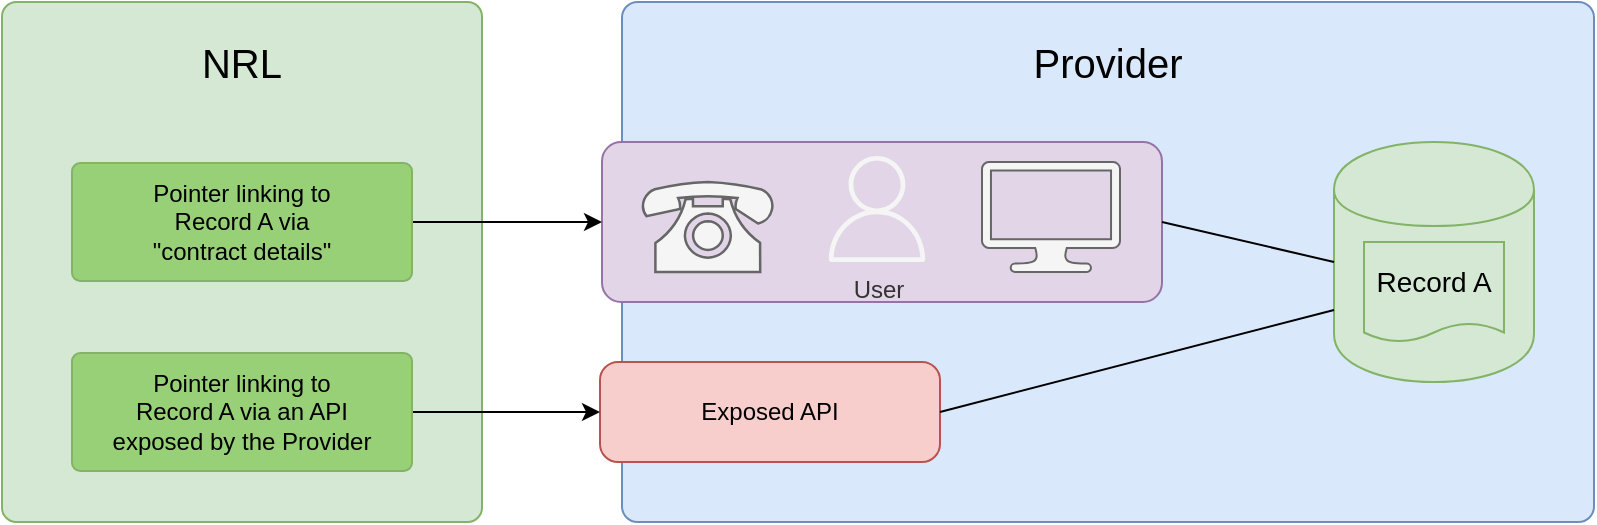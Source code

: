 <mxfile version="13.0.3" type="device"><diagram id="lpBl6pblSNYRXsD6lD-x" name="Page-1"><mxGraphModel dx="1102" dy="643" grid="1" gridSize="10" guides="1" tooltips="1" connect="1" arrows="1" fold="1" page="1" pageScale="1" pageWidth="827" pageHeight="1169" math="0" shadow="0"><root><mxCell id="0"/><mxCell id="1" parent="0"/><mxCell id="srctbjy1XJWVeLEkWi2g-1" value="" style="rounded=1;whiteSpace=wrap;html=1;arcSize=3;fillColor=#d5e8d4;strokeColor=#82b366;" vertex="1" parent="1"><mxGeometry x="16" y="180" width="240" height="260" as="geometry"/></mxCell><mxCell id="srctbjy1XJWVeLEkWi2g-2" value="" style="rounded=1;whiteSpace=wrap;html=1;arcSize=3;fillColor=#dae8fc;strokeColor=#6c8ebf;" vertex="1" parent="1"><mxGeometry x="326" y="180" width="486" height="260" as="geometry"/></mxCell><mxCell id="srctbjy1XJWVeLEkWi2g-3" value="NRL" style="text;html=1;strokeColor=none;fillColor=none;align=center;verticalAlign=middle;whiteSpace=wrap;rounded=0;fontSize=20;" vertex="1" parent="1"><mxGeometry x="106" y="200" width="60" height="20" as="geometry"/></mxCell><mxCell id="srctbjy1XJWVeLEkWi2g-4" value="Provider" style="text;html=1;strokeColor=none;fillColor=none;align=center;verticalAlign=middle;whiteSpace=wrap;rounded=0;fontSize=20;" vertex="1" parent="1"><mxGeometry x="499" y="200" width="140" height="20" as="geometry"/></mxCell><mxCell id="srctbjy1XJWVeLEkWi2g-5" value="" style="shape=cylinder;whiteSpace=wrap;html=1;boundedLbl=1;backgroundOutline=1;fontSize=20;fillColor=#d5e8d4;strokeColor=#82b366;" vertex="1" parent="1"><mxGeometry x="682" y="250" width="100" height="120" as="geometry"/></mxCell><mxCell id="srctbjy1XJWVeLEkWi2g-6" value="Record A" style="shape=document;whiteSpace=wrap;html=1;boundedLbl=1;fontSize=14;fillColor=#d5e8d4;strokeColor=#82b366;size=0.19;" vertex="1" parent="1"><mxGeometry x="697" y="300" width="70" height="50" as="geometry"/></mxCell><mxCell id="srctbjy1XJWVeLEkWi2g-7" value="Exposed API" style="rounded=1;whiteSpace=wrap;html=1;arcSize=18;fillColor=#f8cecc;strokeColor=#b85450;" vertex="1" parent="1"><mxGeometry x="315" y="360" width="170" height="50" as="geometry"/></mxCell><mxCell id="srctbjy1XJWVeLEkWi2g-10" value="" style="endArrow=none;startArrow=none;html=1;fontSize=14;exitX=1;exitY=0.5;exitDx=0;exitDy=0;entryX=0;entryY=0.7;entryDx=0;entryDy=0;startFill=0;endFill=0;" edge="1" parent="1" source="srctbjy1XJWVeLEkWi2g-7" target="srctbjy1XJWVeLEkWi2g-5"><mxGeometry width="50" height="50" relative="1" as="geometry"><mxPoint x="526" y="440" as="sourcePoint"/><mxPoint x="576" y="390" as="targetPoint"/></mxGeometry></mxCell><mxCell id="srctbjy1XJWVeLEkWi2g-12" value="" style="rounded=1;whiteSpace=wrap;html=1;arcSize=12;fillColor=#e1d5e7;strokeColor=#9673a6;" vertex="1" parent="1"><mxGeometry x="316" y="250" width="280" height="80" as="geometry"/></mxCell><mxCell id="srctbjy1XJWVeLEkWi2g-13" value="" style="verticalAlign=top;verticalLabelPosition=bottom;labelPosition=center;align=center;html=1;outlineConnect=0;gradientDirection=north;strokeWidth=2;shape=mxgraph.networks.phone_1;fillColor=#f5f5f5;strokeColor=#666666;fontColor=#333333;" vertex="1" parent="1"><mxGeometry x="336" y="270" width="66" height="45" as="geometry"/></mxCell><mxCell id="srctbjy1XJWVeLEkWi2g-14" value="User" style="outlineConnect=0;fontColor=#333333;fillColor=#f5f5f5;strokeColor=#666666;dashed=0;verticalLabelPosition=bottom;verticalAlign=top;align=center;html=1;fontSize=12;fontStyle=0;aspect=fixed;pointerEvents=1;shape=mxgraph.aws4.user;" vertex="1" parent="1"><mxGeometry x="427" y="257" width="53" height="53" as="geometry"/></mxCell><mxCell id="srctbjy1XJWVeLEkWi2g-16" value="" style="pointerEvents=1;shadow=0;dashed=0;html=1;strokeColor=#666666;fillColor=#f5f5f5;labelPosition=center;verticalLabelPosition=bottom;verticalAlign=top;outlineConnect=0;align=center;shape=mxgraph.office.devices.lcd_monitor;fontSize=14;fontColor=#333333;" vertex="1" parent="1"><mxGeometry x="506" y="260" width="69" height="55" as="geometry"/></mxCell><mxCell id="srctbjy1XJWVeLEkWi2g-18" value="" style="endArrow=none;startArrow=none;html=1;fontSize=14;exitX=1;exitY=0.5;exitDx=0;exitDy=0;entryX=0;entryY=0.5;entryDx=0;entryDy=0;startFill=0;endFill=0;" edge="1" parent="1" source="srctbjy1XJWVeLEkWi2g-12" target="srctbjy1XJWVeLEkWi2g-5"><mxGeometry width="50" height="50" relative="1" as="geometry"><mxPoint x="626" y="300" as="sourcePoint"/><mxPoint x="676" y="250" as="targetPoint"/></mxGeometry></mxCell><mxCell id="srctbjy1XJWVeLEkWi2g-22" style="edgeStyle=none;rounded=0;orthogonalLoop=1;jettySize=auto;html=1;exitX=1;exitY=0.5;exitDx=0;exitDy=0;entryX=0;entryY=0.5;entryDx=0;entryDy=0;fontSize=14;" edge="1" parent="1" source="srctbjy1XJWVeLEkWi2g-19" target="srctbjy1XJWVeLEkWi2g-12"><mxGeometry relative="1" as="geometry"/></mxCell><mxCell id="srctbjy1XJWVeLEkWi2g-19" value="Pointer linking to&lt;br&gt;Record A via&lt;br&gt;&quot;contract details&quot;" style="rounded=1;whiteSpace=wrap;html=1;arcSize=7;fillColor=#97D077;strokeColor=#82b366;" vertex="1" parent="1"><mxGeometry x="51" y="260.5" width="170" height="59" as="geometry"/></mxCell><mxCell id="srctbjy1XJWVeLEkWi2g-21" style="edgeStyle=none;rounded=0;orthogonalLoop=1;jettySize=auto;html=1;exitX=1;exitY=0.5;exitDx=0;exitDy=0;fontSize=14;" edge="1" parent="1" source="srctbjy1XJWVeLEkWi2g-20" target="srctbjy1XJWVeLEkWi2g-7"><mxGeometry relative="1" as="geometry"/></mxCell><mxCell id="srctbjy1XJWVeLEkWi2g-20" value="Pointer linking to&lt;br&gt;Record A via an API&lt;br&gt;exposed by the Provider" style="rounded=1;whiteSpace=wrap;html=1;arcSize=7;fillColor=#97D077;strokeColor=#82b366;" vertex="1" parent="1"><mxGeometry x="51" y="355.5" width="170" height="59" as="geometry"/></mxCell></root></mxGraphModel></diagram></mxfile>